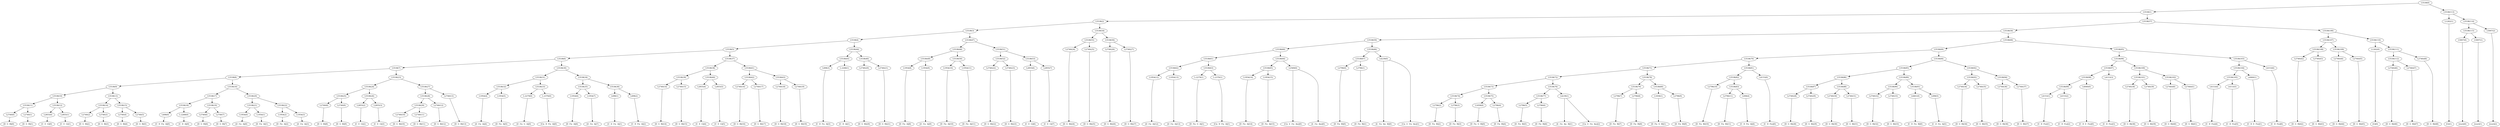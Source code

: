digraph sample{
"L2740(0)"->"[D  G  B](0)"
"L2740(1)"->"[D  G  B](1)"
"L5538(11)"->"L2740(0)"
"L5538(11)"->"L2740(1)"
"L2855(0)"->"[C  E  G](0)"
"L2855(1)"->"[C  E  G](1)"
"L5538(12)"->"L2855(0)"
"L5538(12)"->"L2855(1)"
"L5538(10)"->"L5538(11)"
"L5538(10)"->"L5538(12)"
"L2740(2)"->"[D  G  B](2)"
"L2740(3)"->"[D  G  B](3)"
"L5538(14)"->"L2740(2)"
"L5538(14)"->"L2740(3)"
"L2740(4)"->"[D  G  B](4)"
"L2740(5)"->"[D  G  B](5)"
"L5538(15)"->"L2740(4)"
"L5538(15)"->"L2740(5)"
"L5538(13)"->"L5538(14)"
"L5538(13)"->"L5538(15)"
"L5538(9)"->"L5538(10)"
"L5538(9)"->"L5538(13)"
"L498(0)"->"[C  D  Fis  A](0)"
"L-2268(0)"->"[C  D  A](0)"
"L5538(18)"->"L498(0)"
"L5538(18)"->"L-2268(0)"
"L2740(6)"->"[D  G  B](6)"
"L2740(7)"->"[D  G  B](7)"
"L5538(19)"->"L2740(6)"
"L5538(19)"->"L2740(7)"
"L5538(17)"->"L5538(18)"
"L5538(17)"->"L5538(19)"
"L1954(0)"->"[D  Fis  A](0)"
"L1954(1)"->"[D  Fis  A](1)"
"L5538(21)"->"L1954(0)"
"L5538(21)"->"L1954(1)"
"L1954(2)"->"[D  Fis  A](2)"
"L1954(3)"->"[D  Fis  A](3)"
"L5538(22)"->"L1954(2)"
"L5538(22)"->"L1954(3)"
"L5538(20)"->"L5538(21)"
"L5538(20)"->"L5538(22)"
"L5538(16)"->"L5538(17)"
"L5538(16)"->"L5538(20)"
"L5538(8)"->"L5538(9)"
"L5538(8)"->"L5538(16)"
"L2740(8)"->"[D  G  B](8)"
"L2740(9)"->"[D  G  B](9)"
"L5538(25)"->"L2740(8)"
"L5538(25)"->"L2740(9)"
"L2855(2)"->"[C  E  G](2)"
"L2855(3)"->"[C  E  G](3)"
"L5538(26)"->"L2855(2)"
"L5538(26)"->"L2855(3)"
"L5538(24)"->"L5538(25)"
"L5538(24)"->"L5538(26)"
"L2740(10)"->"[D  G  B](10)"
"L2740(11)"->"[D  G  B](11)"
"L5538(29)"->"L2740(10)"
"L5538(29)"->"L2740(11)"
"L2740(12)"->"[D  G  B](12)"
"L5538(28)"->"L5538(29)"
"L5538(28)"->"L2740(12)"
"L2740(13)"->"[D  G  B](13)"
"L5538(27)"->"L5538(28)"
"L5538(27)"->"L2740(13)"
"L5538(23)"->"L5538(24)"
"L5538(23)"->"L5538(27)"
"L5538(7)"->"L5538(8)"
"L5538(7)"->"L5538(23)"
"L1954(4)"->"[D  Fis  A](4)"
"L1954(5)"->"[D  Fis  A](5)"
"L5538(32)"->"L1954(4)"
"L5538(32)"->"L1954(5)"
"L-2279(0)"->"[D  Fis  G  A](0)"
"L-2376(0)"->"[Cis  D  Fis  A](0)"
"L5538(33)"->"L-2279(0)"
"L5538(33)"->"L-2376(0)"
"L5538(31)"->"L5538(32)"
"L5538(31)"->"L5538(33)"
"L1954(6)"->"[D  Fis  A](6)"
"L1954(7)"->"[D  Fis  A](7)"
"L5538(35)"->"L1954(6)"
"L5538(35)"->"L1954(7)"
"L498(1)"->"[C  D  Fis  A](1)"
"L498(2)"->"[C  D  Fis  A](2)"
"L5538(36)"->"L498(1)"
"L5538(36)"->"L498(2)"
"L5538(34)"->"L5538(35)"
"L5538(34)"->"L5538(36)"
"L5538(30)"->"L5538(31)"
"L5538(30)"->"L5538(34)"
"L5538(6)"->"L5538(7)"
"L5538(6)"->"L5538(30)"
"L2740(14)"->"[D  G  B](14)"
"L2740(15)"->"[D  G  B](15)"
"L5538(39)"->"L2740(14)"
"L5538(39)"->"L2740(15)"
"L2855(4)"->"[C  E  G](4)"
"L2855(5)"->"[C  E  G](5)"
"L5538(40)"->"L2855(4)"
"L5538(40)"->"L2855(5)"
"L5538(38)"->"L5538(39)"
"L5538(38)"->"L5538(40)"
"L2740(16)"->"[D  G  B](16)"
"L2740(17)"->"[D  G  B](17)"
"L5538(42)"->"L2740(16)"
"L5538(42)"->"L2740(17)"
"L2740(18)"->"[D  G  B](18)"
"L2740(19)"->"[D  G  B](19)"
"L5538(43)"->"L2740(18)"
"L5538(43)"->"L2740(19)"
"L5538(41)"->"L5538(42)"
"L5538(41)"->"L5538(43)"
"L5538(37)"->"L5538(38)"
"L5538(37)"->"L5538(41)"
"L5538(5)"->"L5538(6)"
"L5538(5)"->"L5538(37)"
"L498(3)"->"[C  D  Fis  A](3)"
"L-2268(1)"->"[C  D  A](1)"
"L5538(45)"->"L498(3)"
"L5538(45)"->"L-2268(1)"
"L2740(20)"->"[D  G  B](20)"
"L2740(21)"->"[D  G  B](21)"
"L5538(46)"->"L2740(20)"
"L5538(46)"->"L2740(21)"
"L5538(44)"->"L5538(45)"
"L5538(44)"->"L5538(46)"
"L5538(4)"->"L5538(5)"
"L5538(4)"->"L5538(44)"
"L1954(8)"->"[D  Fis  A](8)"
"L1954(9)"->"[D  Fis  A](9)"
"L5538(49)"->"L1954(8)"
"L5538(49)"->"L1954(9)"
"L1954(10)"->"[D  Fis  A](10)"
"L1954(11)"->"[D  Fis  A](11)"
"L5538(50)"->"L1954(10)"
"L5538(50)"->"L1954(11)"
"L5538(48)"->"L5538(49)"
"L5538(48)"->"L5538(50)"
"L2740(22)"->"[D  G  B](22)"
"L2740(23)"->"[D  G  B](23)"
"L5538(52)"->"L2740(22)"
"L5538(52)"->"L2740(23)"
"L2855(6)"->"[C  E  G](6)"
"L2855(7)"->"[C  E  G](7)"
"L5538(53)"->"L2855(6)"
"L5538(53)"->"L2855(7)"
"L5538(51)"->"L5538(52)"
"L5538(51)"->"L5538(53)"
"L5538(47)"->"L5538(48)"
"L5538(47)"->"L5538(51)"
"L5538(3)"->"L5538(4)"
"L5538(3)"->"L5538(47)"
"L2740(24)"->"[D  G  B](24)"
"L2740(25)"->"[D  G  B](25)"
"L5538(55)"->"L2740(24)"
"L5538(55)"->"L2740(25)"
"L2740(26)"->"[D  G  B](26)"
"L2740(27)"->"[D  G  B](27)"
"L5538(56)"->"L2740(26)"
"L5538(56)"->"L2740(27)"
"L5538(54)"->"L5538(55)"
"L5538(54)"->"L5538(56)"
"L5538(2)"->"L5538(3)"
"L5538(2)"->"L5538(54)"
"L1954(12)"->"[D  Fis  A](12)"
"L1954(13)"->"[D  Fis  A](13)"
"L5538(62)"->"L1954(12)"
"L5538(62)"->"L1954(13)"
"L-2279(1)"->"[D  Fis  G  A](1)"
"L-2376(1)"->"[Cis  D  Fis  A](1)"
"L5538(63)"->"L-2279(1)"
"L5538(63)"->"L-2376(1)"
"L5538(61)"->"L5538(62)"
"L5538(61)"->"L5538(63)"
"L1954(14)"->"[D  Fis  A](14)"
"L1954(15)"->"[D  Fis  A](15)"
"L5538(65)"->"L1954(14)"
"L5538(65)"->"L1954(15)"
"L2569(0)"->"[Cis  E  Fis  Ais](0)"
"L2569(0)"->"[E  Fis  Ais](0)"
"L5538(64)"->"L5538(65)"
"L5538(64)"->"L2569(0)"
"L5538(60)"->"L5538(61)"
"L5538(60)"->"L5538(64)"
"L2796(0)"->"[D  Fis  B](0)"
"L2796(1)"->"[D  Fis  B](1)"
"L5538(67)"->"L2796(0)"
"L5538(67)"->"L2796(1)"
"L4239(0)"->"[E  Fis  Ais  B](0)"
"L4239(0)"->"[Cis  E  Fis  Ais](1)"
"L5538(66)"->"L5538(67)"
"L5538(66)"->"L4239(0)"
"L5538(59)"->"L5538(60)"
"L5538(59)"->"L5538(66)"
"L2796(2)"->"[D  Fis  B](2)"
"L2796(3)"->"[D  Fis  B](3)"
"L5538(74)"->"L2796(2)"
"L5538(74)"->"L2796(3)"
"L1658(0)"->"[D  Fis  G  B](0)"
"L2796(4)"->"[D  Fis  B](4)"
"L5538(75)"->"L1658(0)"
"L5538(75)"->"L2796(4)"
"L5538(73)"->"L5538(74)"
"L5538(73)"->"L5538(75)"
"L2796(5)"->"[D  Fis  B](5)"
"L2796(6)"->"[D  Fis  B](6)"
"L5538(77)"->"L2796(5)"
"L5538(77)"->"L2796(6)"
"L4239(1)"->"[E  Fis  Ais  B](1)"
"L4239(1)"->"[Cis  E  Fis  Ais](2)"
"L5538(76)"->"L5538(77)"
"L5538(76)"->"L4239(1)"
"L5538(72)"->"L5538(73)"
"L5538(72)"->"L5538(76)"
"L2796(7)"->"[D  Fis  B](7)"
"L2796(8)"->"[D  Fis  B](8)"
"L5538(79)"->"L2796(7)"
"L5538(79)"->"L2796(8)"
"L1658(1)"->"[D  Fis  G  B](1)"
"L2796(9)"->"[D  Fis  B](9)"
"L5538(80)"->"L1658(1)"
"L5538(80)"->"L2796(9)"
"L5538(78)"->"L5538(79)"
"L5538(78)"->"L5538(80)"
"L5538(71)"->"L5538(72)"
"L5538(71)"->"L5538(78)"
"L2796(10)"->"[D  Fis  B](10)"
"L2796(11)"->"[D  Fis  B](11)"
"L498(4)"->"[C  D  Fis  A](4)"
"L5538(83)"->"L2796(11)"
"L5538(83)"->"L498(4)"
"L5538(82)"->"L2796(10)"
"L5538(82)"->"L5538(83)"
"L4153(0)"->"[C  D  Fis](0)"
"L5538(81)"->"L5538(82)"
"L5538(81)"->"L4153(0)"
"L5538(70)"->"L5538(71)"
"L5538(70)"->"L5538(81)"
"L2740(28)"->"[D  G  B](28)"
"L2740(29)"->"[D  G  B](29)"
"L5538(87)"->"L2740(28)"
"L5538(87)"->"L2740(29)"
"L2740(30)"->"[D  G  B](30)"
"L2740(31)"->"[D  G  B](31)"
"L5538(88)"->"L2740(30)"
"L5538(88)"->"L2740(31)"
"L5538(86)"->"L5538(87)"
"L5538(86)"->"L5538(88)"
"L2740(32)"->"[D  G  B](32)"
"L2740(33)"->"[D  G  B](33)"
"L5538(90)"->"L2740(32)"
"L5538(90)"->"L2740(33)"
"L4461(0)"->"[C  D  Fis  B](0)"
"L498(5)"->"[C  D  Fis  A](5)"
"L5538(91)"->"L4461(0)"
"L5538(91)"->"L498(5)"
"L5538(89)"->"L5538(90)"
"L5538(89)"->"L5538(91)"
"L5538(85)"->"L5538(86)"
"L5538(85)"->"L5538(89)"
"L2740(34)"->"[D  G  B](34)"
"L2740(35)"->"[D  G  B](35)"
"L5538(93)"->"L2740(34)"
"L5538(93)"->"L2740(35)"
"L2740(36)"->"[D  G  B](36)"
"L2740(37)"->"[D  G  B](37)"
"L5538(94)"->"L2740(36)"
"L5538(94)"->"L2740(37)"
"L5538(92)"->"L5538(93)"
"L5538(92)"->"L5538(94)"
"L5538(84)"->"L5538(85)"
"L5538(84)"->"L5538(92)"
"L5538(69)"->"L5538(70)"
"L5538(69)"->"L5538(84)"
"L4153(1)"->"[C  D  Fis](1)"
"L4153(2)"->"[C  D  Fis](2)"
"L5538(99)"->"L4153(1)"
"L5538(99)"->"L4153(2)"
"L4060(0)"->"[C  D  E  Fis](0)"
"L5538(98)"->"L5538(99)"
"L5538(98)"->"L4060(0)"
"L4153(3)"->"[C  D  Fis](3)"
"L5538(97)"->"L5538(98)"
"L5538(97)"->"L4153(3)"
"L2740(38)"->"[D  G  B](38)"
"L2740(39)"->"[D  G  B](39)"
"L5538(101)"->"L2740(38)"
"L5538(101)"->"L2740(39)"
"L2740(40)"->"[D  G  B](40)"
"L2740(41)"->"[D  G  B](41)"
"L5538(102)"->"L2740(40)"
"L5538(102)"->"L2740(41)"
"L5538(100)"->"L5538(101)"
"L5538(100)"->"L5538(102)"
"L5538(96)"->"L5538(97)"
"L5538(96)"->"L5538(100)"
"L4153(4)"->"[C  D  Fis](4)"
"L4153(5)"->"[C  D  Fis](5)"
"L5538(105)"->"L4153(4)"
"L5538(105)"->"L4153(5)"
"L4060(1)"->"[C  D  E  Fis](1)"
"L5538(104)"->"L5538(105)"
"L5538(104)"->"L4060(1)"
"L4153(6)"->"[C  D  Fis](6)"
"L5538(103)"->"L5538(104)"
"L5538(103)"->"L4153(6)"
"L5538(95)"->"L5538(96)"
"L5538(95)"->"L5538(103)"
"L5538(68)"->"L5538(69)"
"L5538(68)"->"L5538(95)"
"L5538(58)"->"L5538(59)"
"L5538(58)"->"L5538(68)"
"L2740(42)"->"[D  G  B](42)"
"L2740(43)"->"[D  G  B](43)"
"L5538(108)"->"L2740(42)"
"L5538(108)"->"L2740(43)"
"L2740(44)"->"[D  G  B](44)"
"L2740(45)"->"[D  G  B](45)"
"L5538(109)"->"L2740(44)"
"L5538(109)"->"L2740(45)"
"L5538(107)"->"L5538(108)"
"L5538(107)"->"L5538(109)"
"L1262(0)"->"[G](0)"
"L2740(46)"->"[D  G  B](46)"
"L2740(47)"->"[D  G  B](47)"
"L5538(112)"->"L2740(46)"
"L5538(112)"->"L2740(47)"
"L2740(48)"->"[D  G  B](48)"
"L5538(111)"->"L5538(112)"
"L5538(111)"->"L2740(48)"
"L5538(110)"->"L1262(0)"
"L5538(110)"->"L5538(111)"
"L5538(106)"->"L5538(107)"
"L5538(106)"->"L5538(110)"
"L5538(57)"->"L5538(58)"
"L5538(57)"->"L5538(106)"
"L5538(1)"->"L5538(2)"
"L5538(1)"->"L5538(57)"
"L1262(1)"->"[G](1)"
"L5007(0)"->"[rest](0)"
"L5007(1)"->"[rest](1)"
"L5538(115)"->"L5007(0)"
"L5538(115)"->"L5007(1)"
"L5007(2)"->"[rest](2)"
"L5538(114)"->"L5538(115)"
"L5538(114)"->"L5007(2)"
"L5538(113)"->"L1262(1)"
"L5538(113)"->"L5538(114)"
"L5538(0)"->"L5538(1)"
"L5538(0)"->"L5538(113)"
{rank = min; "L5538(0)"}
{rank = same; "L5538(1)"; "L5538(113)";}
{rank = same; "L5538(2)"; "L5538(57)"; "L1262(1)"; "L5538(114)";}
{rank = same; "L5538(3)"; "L5538(54)"; "L5538(58)"; "L5538(106)"; "L5538(115)"; "L5007(2)";}
{rank = same; "L5538(4)"; "L5538(47)"; "L5538(55)"; "L5538(56)"; "L5538(59)"; "L5538(68)"; "L5538(107)"; "L5538(110)"; "L5007(0)"; "L5007(1)";}
{rank = same; "L5538(5)"; "L5538(44)"; "L5538(48)"; "L5538(51)"; "L2740(24)"; "L2740(25)"; "L2740(26)"; "L2740(27)"; "L5538(60)"; "L5538(66)"; "L5538(69)"; "L5538(95)"; "L5538(108)"; "L5538(109)"; "L1262(0)"; "L5538(111)";}
{rank = same; "L5538(6)"; "L5538(37)"; "L5538(45)"; "L5538(46)"; "L5538(49)"; "L5538(50)"; "L5538(52)"; "L5538(53)"; "L5538(61)"; "L5538(64)"; "L5538(67)"; "L4239(0)"; "L5538(70)"; "L5538(84)"; "L5538(96)"; "L5538(103)"; "L2740(42)"; "L2740(43)"; "L2740(44)"; "L2740(45)"; "L5538(112)"; "L2740(48)";}
{rank = same; "L5538(7)"; "L5538(30)"; "L5538(38)"; "L5538(41)"; "L498(3)"; "L-2268(1)"; "L2740(20)"; "L2740(21)"; "L1954(8)"; "L1954(9)"; "L1954(10)"; "L1954(11)"; "L2740(22)"; "L2740(23)"; "L2855(6)"; "L2855(7)"; "L5538(62)"; "L5538(63)"; "L5538(65)"; "L2569(0)"; "L2796(0)"; "L2796(1)"; "L5538(71)"; "L5538(81)"; "L5538(85)"; "L5538(92)"; "L5538(97)"; "L5538(100)"; "L5538(104)"; "L4153(6)"; "L2740(46)"; "L2740(47)";}
{rank = same; "L5538(8)"; "L5538(23)"; "L5538(31)"; "L5538(34)"; "L5538(39)"; "L5538(40)"; "L5538(42)"; "L5538(43)"; "L1954(12)"; "L1954(13)"; "L-2279(1)"; "L-2376(1)"; "L1954(14)"; "L1954(15)"; "L5538(72)"; "L5538(78)"; "L5538(82)"; "L4153(0)"; "L5538(86)"; "L5538(89)"; "L5538(93)"; "L5538(94)"; "L5538(98)"; "L4153(3)"; "L5538(101)"; "L5538(102)"; "L5538(105)"; "L4060(1)";}
{rank = same; "L5538(9)"; "L5538(16)"; "L5538(24)"; "L5538(27)"; "L5538(32)"; "L5538(33)"; "L5538(35)"; "L5538(36)"; "L2740(14)"; "L2740(15)"; "L2855(4)"; "L2855(5)"; "L2740(16)"; "L2740(17)"; "L2740(18)"; "L2740(19)"; "L5538(73)"; "L5538(76)"; "L5538(79)"; "L5538(80)"; "L2796(10)"; "L5538(83)"; "L5538(87)"; "L5538(88)"; "L5538(90)"; "L5538(91)"; "L2740(34)"; "L2740(35)"; "L2740(36)"; "L2740(37)"; "L5538(99)"; "L4060(0)"; "L2740(38)"; "L2740(39)"; "L2740(40)"; "L2740(41)"; "L4153(4)"; "L4153(5)";}
{rank = same; "L5538(10)"; "L5538(13)"; "L5538(17)"; "L5538(20)"; "L5538(25)"; "L5538(26)"; "L5538(28)"; "L2740(13)"; "L1954(4)"; "L1954(5)"; "L-2279(0)"; "L-2376(0)"; "L1954(6)"; "L1954(7)"; "L498(1)"; "L498(2)"; "L5538(74)"; "L5538(75)"; "L5538(77)"; "L4239(1)"; "L2796(7)"; "L2796(8)"; "L1658(1)"; "L2796(9)"; "L2796(11)"; "L498(4)"; "L2740(28)"; "L2740(29)"; "L2740(30)"; "L2740(31)"; "L2740(32)"; "L2740(33)"; "L4461(0)"; "L498(5)"; "L4153(1)"; "L4153(2)";}
{rank = same; "L5538(11)"; "L5538(12)"; "L5538(14)"; "L5538(15)"; "L5538(18)"; "L5538(19)"; "L5538(21)"; "L5538(22)"; "L2740(8)"; "L2740(9)"; "L2855(2)"; "L2855(3)"; "L5538(29)"; "L2740(12)"; "L2796(2)"; "L2796(3)"; "L1658(0)"; "L2796(4)"; "L2796(5)"; "L2796(6)";}
{rank = same; "L2740(0)"; "L2740(1)"; "L2855(0)"; "L2855(1)"; "L2740(2)"; "L2740(3)"; "L2740(4)"; "L2740(5)"; "L498(0)"; "L-2268(0)"; "L2740(6)"; "L2740(7)"; "L1954(0)"; "L1954(1)"; "L1954(2)"; "L1954(3)"; "L2740(10)"; "L2740(11)";}
{rank = max; "[C  D  A](0)"; "[C  D  A](1)"; "[C  D  E  Fis](0)"; "[C  D  E  Fis](1)"; "[C  D  Fis  A](0)"; "[C  D  Fis  A](1)"; "[C  D  Fis  A](2)"; "[C  D  Fis  A](3)"; "[C  D  Fis  A](4)"; "[C  D  Fis  A](5)"; "[C  D  Fis  B](0)"; "[C  D  Fis](0)"; "[C  D  Fis](1)"; "[C  D  Fis](2)"; "[C  D  Fis](3)"; "[C  D  Fis](4)"; "[C  D  Fis](5)"; "[C  D  Fis](6)"; "[C  E  G](0)"; "[C  E  G](1)"; "[C  E  G](2)"; "[C  E  G](3)"; "[C  E  G](4)"; "[C  E  G](5)"; "[C  E  G](6)"; "[C  E  G](7)"; "[Cis  D  Fis  A](0)"; "[Cis  D  Fis  A](1)"; "[Cis  E  Fis  Ais](0)"; "[Cis  E  Fis  Ais](1)"; "[Cis  E  Fis  Ais](2)"; "[D  Fis  A](0)"; "[D  Fis  A](1)"; "[D  Fis  A](10)"; "[D  Fis  A](11)"; "[D  Fis  A](12)"; "[D  Fis  A](13)"; "[D  Fis  A](14)"; "[D  Fis  A](15)"; "[D  Fis  A](2)"; "[D  Fis  A](3)"; "[D  Fis  A](4)"; "[D  Fis  A](5)"; "[D  Fis  A](6)"; "[D  Fis  A](7)"; "[D  Fis  A](8)"; "[D  Fis  A](9)"; "[D  Fis  B](0)"; "[D  Fis  B](1)"; "[D  Fis  B](10)"; "[D  Fis  B](11)"; "[D  Fis  B](2)"; "[D  Fis  B](3)"; "[D  Fis  B](4)"; "[D  Fis  B](5)"; "[D  Fis  B](6)"; "[D  Fis  B](7)"; "[D  Fis  B](8)"; "[D  Fis  B](9)"; "[D  Fis  G  A](0)"; "[D  Fis  G  A](1)"; "[D  Fis  G  B](0)"; "[D  Fis  G  B](1)"; "[D  G  B](0)"; "[D  G  B](1)"; "[D  G  B](10)"; "[D  G  B](11)"; "[D  G  B](12)"; "[D  G  B](13)"; "[D  G  B](14)"; "[D  G  B](15)"; "[D  G  B](16)"; "[D  G  B](17)"; "[D  G  B](18)"; "[D  G  B](19)"; "[D  G  B](2)"; "[D  G  B](20)"; "[D  G  B](21)"; "[D  G  B](22)"; "[D  G  B](23)"; "[D  G  B](24)"; "[D  G  B](25)"; "[D  G  B](26)"; "[D  G  B](27)"; "[D  G  B](28)"; "[D  G  B](29)"; "[D  G  B](3)"; "[D  G  B](30)"; "[D  G  B](31)"; "[D  G  B](32)"; "[D  G  B](33)"; "[D  G  B](34)"; "[D  G  B](35)"; "[D  G  B](36)"; "[D  G  B](37)"; "[D  G  B](38)"; "[D  G  B](39)"; "[D  G  B](4)"; "[D  G  B](40)"; "[D  G  B](41)"; "[D  G  B](42)"; "[D  G  B](43)"; "[D  G  B](44)"; "[D  G  B](45)"; "[D  G  B](46)"; "[D  G  B](47)"; "[D  G  B](48)"; "[D  G  B](5)"; "[D  G  B](6)"; "[D  G  B](7)"; "[D  G  B](8)"; "[D  G  B](9)"; "[E  Fis  Ais  B](0)"; "[E  Fis  Ais  B](1)"; "[E  Fis  Ais](0)"; "[G](0)"; "[G](1)"; "[rest](0)"; "[rest](1)"; "[rest](2)";}
}